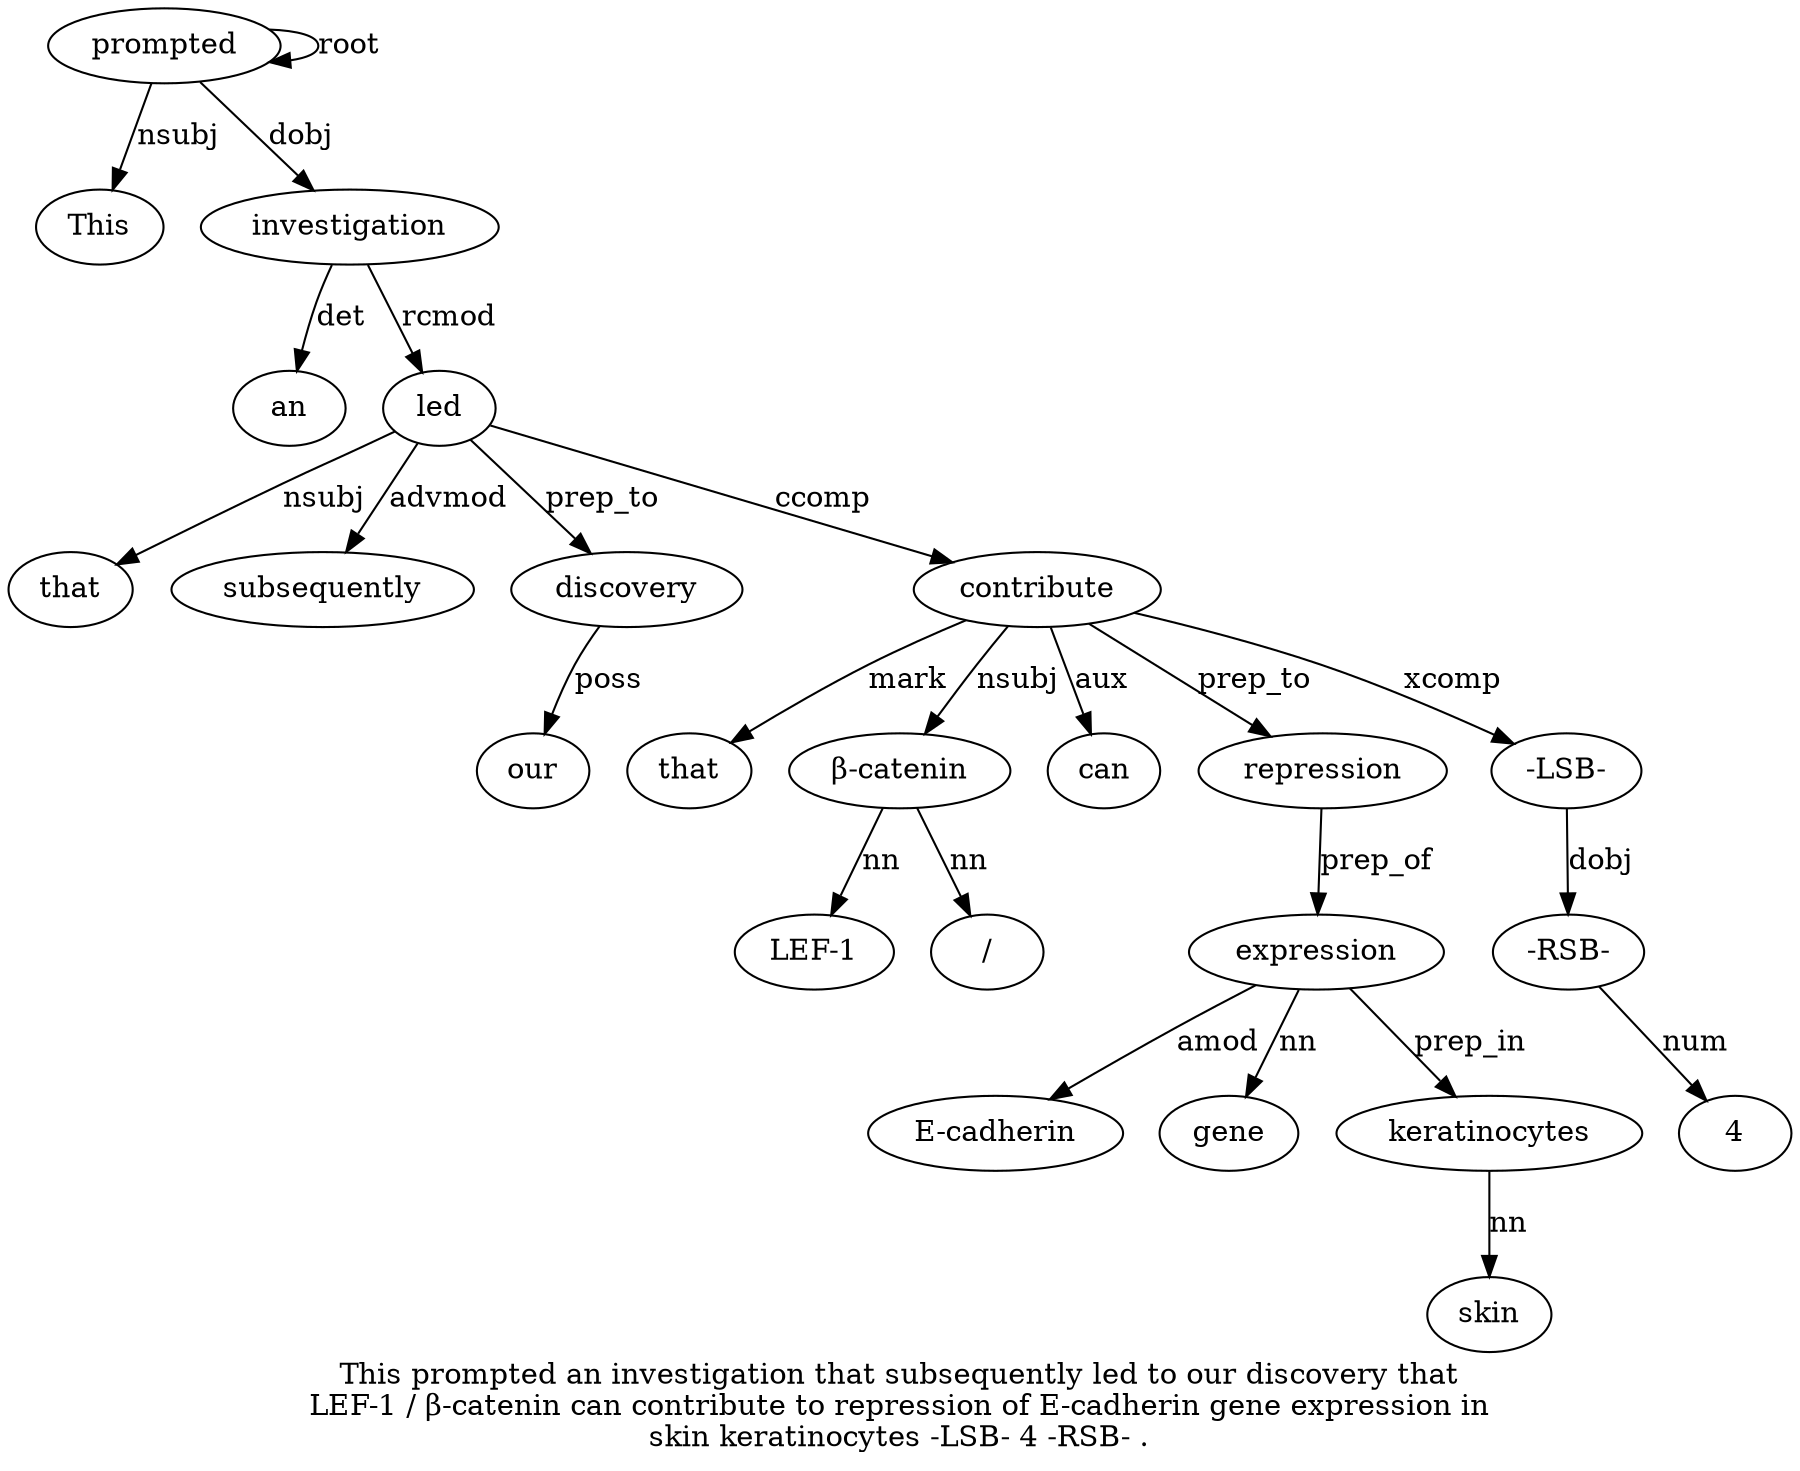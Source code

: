 digraph "This prompted an investigation that subsequently led to our discovery that LEF-1 / β-catenin can contribute to repression of E-cadherin gene expression in skin keratinocytes -LSB- 4 -RSB- ." {
label="This prompted an investigation that subsequently led to our discovery that
LEF-1 / β-catenin can contribute to repression of E-cadherin gene expression in
skin keratinocytes -LSB- 4 -RSB- .";
prompted2 [style=filled, fillcolor=white, label=prompted];
This1 [style=filled, fillcolor=white, label=This];
prompted2 -> This1  [label=nsubj];
prompted2 -> prompted2  [label=root];
investigation4 [style=filled, fillcolor=white, label=investigation];
an3 [style=filled, fillcolor=white, label=an];
investigation4 -> an3  [label=det];
prompted2 -> investigation4  [label=dobj];
led7 [style=filled, fillcolor=white, label=led];
that5 [style=filled, fillcolor=white, label=that];
led7 -> that5  [label=nsubj];
subsequently6 [style=filled, fillcolor=white, label=subsequently];
led7 -> subsequently6  [label=advmod];
investigation4 -> led7  [label=rcmod];
discovery10 [style=filled, fillcolor=white, label=discovery];
our9 [style=filled, fillcolor=white, label=our];
discovery10 -> our9  [label=poss];
led7 -> discovery10  [label=prep_to];
contribute16 [style=filled, fillcolor=white, label=contribute];
that11 [style=filled, fillcolor=white, label=that];
contribute16 -> that11  [label=mark];
"β-catenin14" [style=filled, fillcolor=white, label="β-catenin"];
"LEF-12" [style=filled, fillcolor=white, label="LEF-1"];
"β-catenin14" -> "LEF-12"  [label=nn];
"/13" [style=filled, fillcolor=white, label="/"];
"β-catenin14" -> "/13"  [label=nn];
contribute16 -> "β-catenin14"  [label=nsubj];
can15 [style=filled, fillcolor=white, label=can];
contribute16 -> can15  [label=aux];
led7 -> contribute16  [label=ccomp];
repression18 [style=filled, fillcolor=white, label=repression];
contribute16 -> repression18  [label=prep_to];
expression22 [style=filled, fillcolor=white, label=expression];
"E-cadherin20" [style=filled, fillcolor=white, label="E-cadherin"];
expression22 -> "E-cadherin20"  [label=amod];
gene21 [style=filled, fillcolor=white, label=gene];
expression22 -> gene21  [label=nn];
repression18 -> expression22  [label=prep_of];
keratinocytes25 [style=filled, fillcolor=white, label=keratinocytes];
skin24 [style=filled, fillcolor=white, label=skin];
keratinocytes25 -> skin24  [label=nn];
expression22 -> keratinocytes25  [label=prep_in];
"-LSB-26" [style=filled, fillcolor=white, label="-LSB-"];
contribute16 -> "-LSB-26"  [label=xcomp];
"-RSB-28" [style=filled, fillcolor=white, label="-RSB-"];
427 [style=filled, fillcolor=white, label=4];
"-RSB-28" -> 427  [label=num];
"-LSB-26" -> "-RSB-28"  [label=dobj];
}
